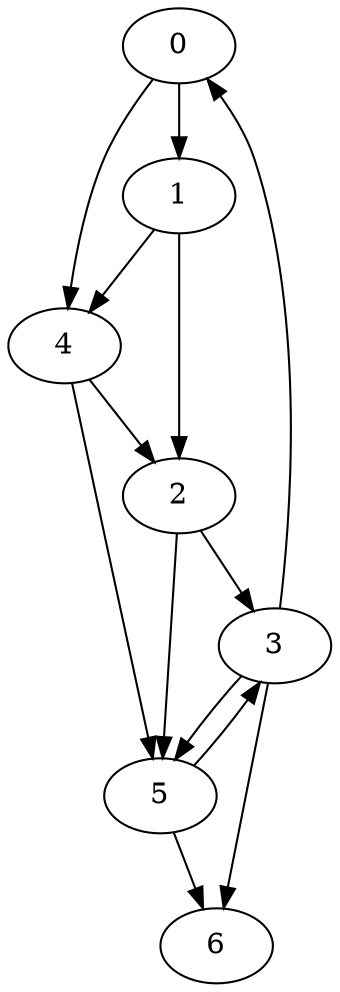 # 7
digraph {
0 -> { 1 4 }
1 -> { 2 4 }
2 -> { 3 5 }
3 -> { 0 5 6 }
4 -> { 2 5 }
5 -> { 3 6 }
6 -> { }
}